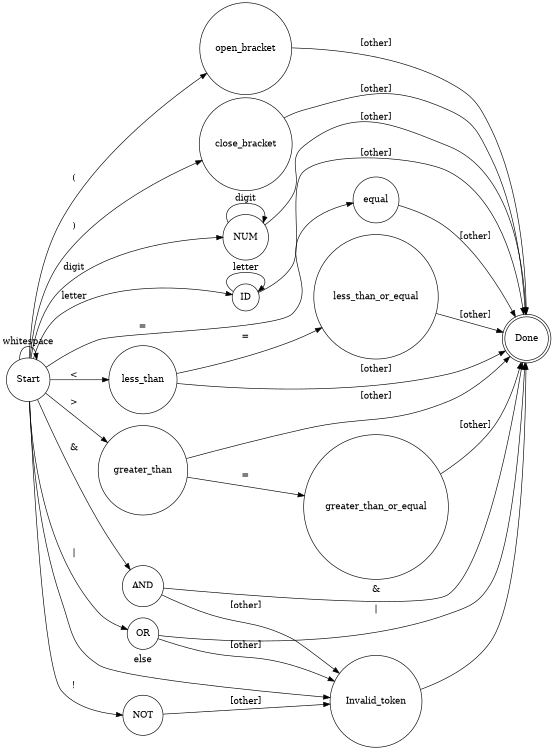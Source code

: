 digraph DFA {
	rankdir=LR size="8,5"
	node [shape=doublecircle]
	Done
	node [shape=circle]
	Start
	open_bracket
	close_bracket
	NUM
	ID
	equal
	less_than
	greater_than
	less_than_or_equal
	greater_than_or_equal
	OR
	AND
	NOT
	Invalid_token
	Start -> Start [label=whitespace]
	Start -> open_bracket [label="("]
	open_bracket -> Done [label="[other]"]
	Start -> close_bracket [label=")"]
	close_bracket -> Done [label="[other]"]
	Start -> NUM [label=digit]
	NUM -> NUM [label=digit]
	NUM -> Done [label="[other]"]
	Start -> ID [label=letter]
	ID -> ID [label=letter]
	ID -> Done [label="[other]"]
	Start -> equal [label="="]
	equal -> Done [label="[other]"]
	Start -> less_than [label="<"]
	less_than -> Done [label="[other]"]
	Start -> greater_than [label=">"]
	greater_than -> Done [label="[other]"]
	less_than -> less_than_or_equal [label="="]
	less_than_or_equal -> Done [label="[other]"]
	greater_than -> greater_than_or_equal [label="="]
	greater_than_or_equal -> Done [label="[other]"]
	Start -> OR [label="|"]
	OR -> Done [label="|"]
	OR -> Invalid_token [label="[other]"]
	Start -> AND [label="&"]
	AND -> Done [label="&"]
	AND -> Invalid_token [label="[other]"]
	Start -> NOT [label="!"]
	NOT -> Invalid_token [label="[other]"]
	Start -> Invalid_token [label=else]
	Invalid_token -> Done
}
